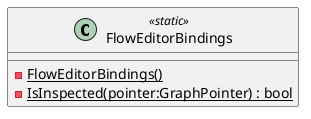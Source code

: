 @startuml
class FlowEditorBindings <<static>> {
    {static} - FlowEditorBindings()
    - {static} IsInspected(pointer:GraphPointer) : bool
}
@enduml
